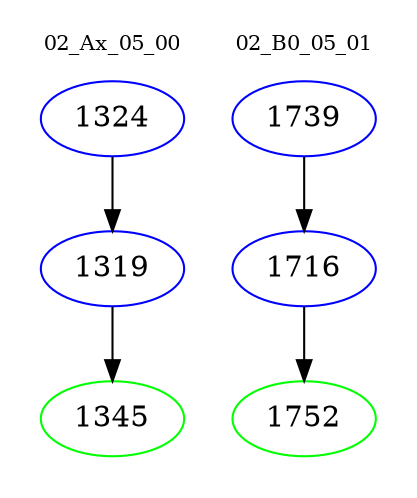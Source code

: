 digraph{
subgraph cluster_0 {
color = white
label = "02_Ax_05_00";
fontsize=10;
T0_1324 [label="1324", color="blue"]
T0_1324 -> T0_1319 [color="black"]
T0_1319 [label="1319", color="blue"]
T0_1319 -> T0_1345 [color="black"]
T0_1345 [label="1345", color="green"]
}
subgraph cluster_1 {
color = white
label = "02_B0_05_01";
fontsize=10;
T1_1739 [label="1739", color="blue"]
T1_1739 -> T1_1716 [color="black"]
T1_1716 [label="1716", color="blue"]
T1_1716 -> T1_1752 [color="black"]
T1_1752 [label="1752", color="green"]
}
}

